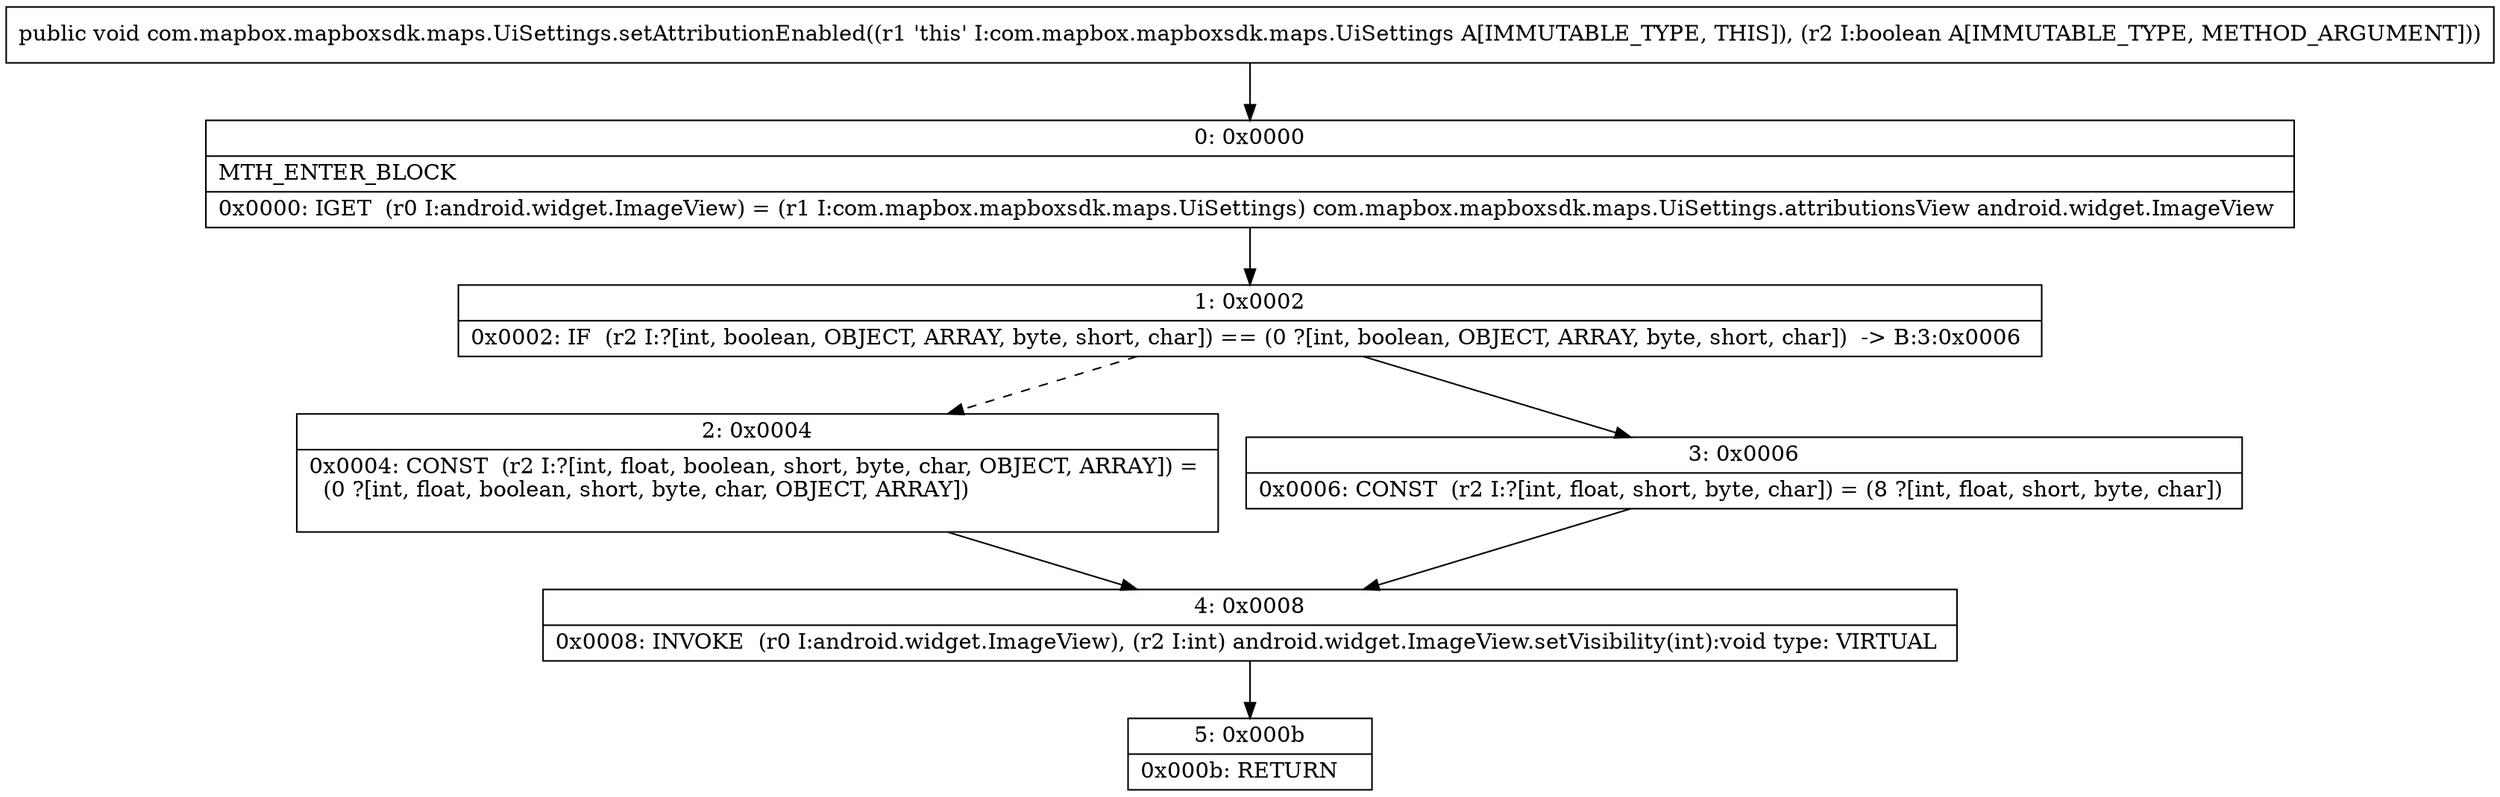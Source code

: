 digraph "CFG forcom.mapbox.mapboxsdk.maps.UiSettings.setAttributionEnabled(Z)V" {
Node_0 [shape=record,label="{0\:\ 0x0000|MTH_ENTER_BLOCK\l|0x0000: IGET  (r0 I:android.widget.ImageView) = (r1 I:com.mapbox.mapboxsdk.maps.UiSettings) com.mapbox.mapboxsdk.maps.UiSettings.attributionsView android.widget.ImageView \l}"];
Node_1 [shape=record,label="{1\:\ 0x0002|0x0002: IF  (r2 I:?[int, boolean, OBJECT, ARRAY, byte, short, char]) == (0 ?[int, boolean, OBJECT, ARRAY, byte, short, char])  \-\> B:3:0x0006 \l}"];
Node_2 [shape=record,label="{2\:\ 0x0004|0x0004: CONST  (r2 I:?[int, float, boolean, short, byte, char, OBJECT, ARRAY]) = \l  (0 ?[int, float, boolean, short, byte, char, OBJECT, ARRAY])\l \l}"];
Node_3 [shape=record,label="{3\:\ 0x0006|0x0006: CONST  (r2 I:?[int, float, short, byte, char]) = (8 ?[int, float, short, byte, char]) \l}"];
Node_4 [shape=record,label="{4\:\ 0x0008|0x0008: INVOKE  (r0 I:android.widget.ImageView), (r2 I:int) android.widget.ImageView.setVisibility(int):void type: VIRTUAL \l}"];
Node_5 [shape=record,label="{5\:\ 0x000b|0x000b: RETURN   \l}"];
MethodNode[shape=record,label="{public void com.mapbox.mapboxsdk.maps.UiSettings.setAttributionEnabled((r1 'this' I:com.mapbox.mapboxsdk.maps.UiSettings A[IMMUTABLE_TYPE, THIS]), (r2 I:boolean A[IMMUTABLE_TYPE, METHOD_ARGUMENT])) }"];
MethodNode -> Node_0;
Node_0 -> Node_1;
Node_1 -> Node_2[style=dashed];
Node_1 -> Node_3;
Node_2 -> Node_4;
Node_3 -> Node_4;
Node_4 -> Node_5;
}

